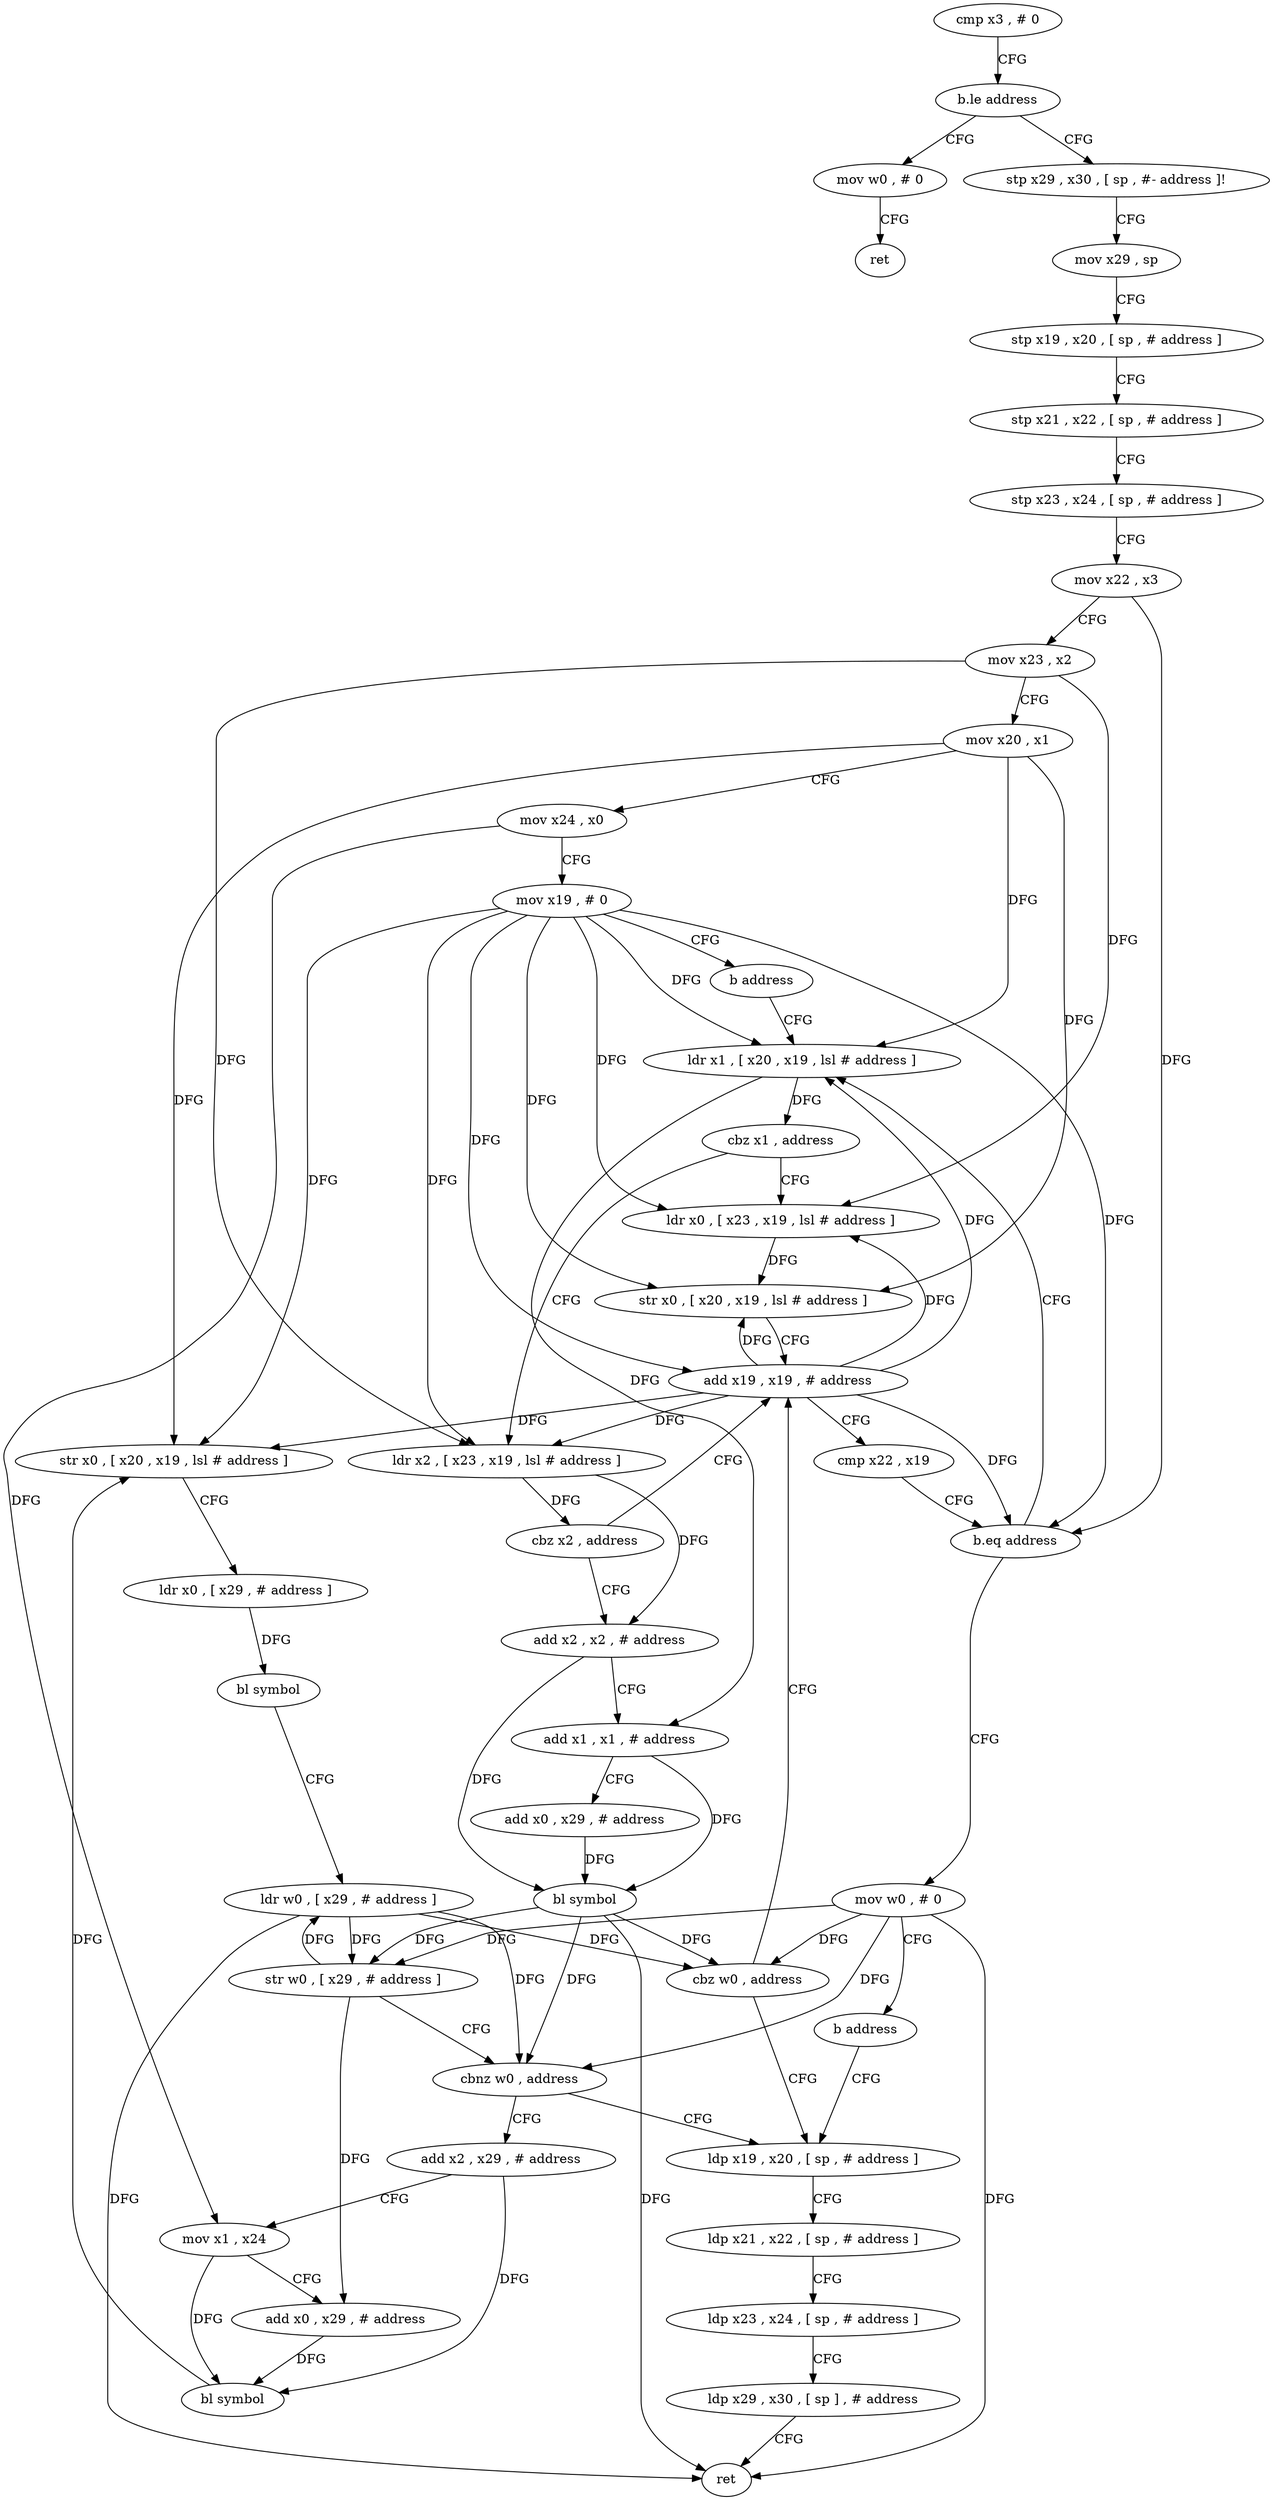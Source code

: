 digraph "func" {
"4346408" [label = "cmp x3 , # 0" ]
"4346412" [label = "b.le address" ]
"4346584" [label = "mov w0 , # 0" ]
"4346416" [label = "stp x29 , x30 , [ sp , #- address ]!" ]
"4346588" [label = "ret" ]
"4346420" [label = "mov x29 , sp" ]
"4346424" [label = "stp x19 , x20 , [ sp , # address ]" ]
"4346428" [label = "stp x21 , x22 , [ sp , # address ]" ]
"4346432" [label = "stp x23 , x24 , [ sp , # address ]" ]
"4346436" [label = "mov x22 , x3" ]
"4346440" [label = "mov x23 , x2" ]
"4346444" [label = "mov x20 , x1" ]
"4346448" [label = "mov x24 , x0" ]
"4346452" [label = "mov x19 , # 0" ]
"4346456" [label = "b address" ]
"4346480" [label = "ldr x1 , [ x20 , x19 , lsl # address ]" ]
"4346484" [label = "cbz x1 , address" ]
"4346460" [label = "ldr x0 , [ x23 , x19 , lsl # address ]" ]
"4346488" [label = "ldr x2 , [ x23 , x19 , lsl # address ]" ]
"4346464" [label = "str x0 , [ x20 , x19 , lsl # address ]" ]
"4346468" [label = "add x19 , x19 , # address" ]
"4346492" [label = "cbz x2 , address" ]
"4346496" [label = "add x2 , x2 , # address" ]
"4346576" [label = "mov w0 , # 0" ]
"4346580" [label = "b address" ]
"4346556" [label = "ldp x19 , x20 , [ sp , # address ]" ]
"4346472" [label = "cmp x22 , x19" ]
"4346476" [label = "b.eq address" ]
"4346500" [label = "add x1 , x1 , # address" ]
"4346504" [label = "add x0 , x29 , # address" ]
"4346508" [label = "bl symbol" ]
"4346512" [label = "str w0 , [ x29 , # address ]" ]
"4346516" [label = "cbnz w0 , address" ]
"4346520" [label = "add x2 , x29 , # address" ]
"4346560" [label = "ldp x21 , x22 , [ sp , # address ]" ]
"4346564" [label = "ldp x23 , x24 , [ sp , # address ]" ]
"4346568" [label = "ldp x29 , x30 , [ sp ] , # address" ]
"4346572" [label = "ret" ]
"4346524" [label = "mov x1 , x24" ]
"4346528" [label = "add x0 , x29 , # address" ]
"4346532" [label = "bl symbol" ]
"4346536" [label = "str x0 , [ x20 , x19 , lsl # address ]" ]
"4346540" [label = "ldr x0 , [ x29 , # address ]" ]
"4346544" [label = "bl symbol" ]
"4346548" [label = "ldr w0 , [ x29 , # address ]" ]
"4346552" [label = "cbz w0 , address" ]
"4346408" -> "4346412" [ label = "CFG" ]
"4346412" -> "4346584" [ label = "CFG" ]
"4346412" -> "4346416" [ label = "CFG" ]
"4346584" -> "4346588" [ label = "CFG" ]
"4346416" -> "4346420" [ label = "CFG" ]
"4346420" -> "4346424" [ label = "CFG" ]
"4346424" -> "4346428" [ label = "CFG" ]
"4346428" -> "4346432" [ label = "CFG" ]
"4346432" -> "4346436" [ label = "CFG" ]
"4346436" -> "4346440" [ label = "CFG" ]
"4346436" -> "4346476" [ label = "DFG" ]
"4346440" -> "4346444" [ label = "CFG" ]
"4346440" -> "4346460" [ label = "DFG" ]
"4346440" -> "4346488" [ label = "DFG" ]
"4346444" -> "4346448" [ label = "CFG" ]
"4346444" -> "4346480" [ label = "DFG" ]
"4346444" -> "4346464" [ label = "DFG" ]
"4346444" -> "4346536" [ label = "DFG" ]
"4346448" -> "4346452" [ label = "CFG" ]
"4346448" -> "4346524" [ label = "DFG" ]
"4346452" -> "4346456" [ label = "CFG" ]
"4346452" -> "4346480" [ label = "DFG" ]
"4346452" -> "4346460" [ label = "DFG" ]
"4346452" -> "4346464" [ label = "DFG" ]
"4346452" -> "4346488" [ label = "DFG" ]
"4346452" -> "4346468" [ label = "DFG" ]
"4346452" -> "4346476" [ label = "DFG" ]
"4346452" -> "4346536" [ label = "DFG" ]
"4346456" -> "4346480" [ label = "CFG" ]
"4346480" -> "4346484" [ label = "DFG" ]
"4346480" -> "4346500" [ label = "DFG" ]
"4346484" -> "4346460" [ label = "CFG" ]
"4346484" -> "4346488" [ label = "CFG" ]
"4346460" -> "4346464" [ label = "DFG" ]
"4346488" -> "4346492" [ label = "DFG" ]
"4346488" -> "4346496" [ label = "DFG" ]
"4346464" -> "4346468" [ label = "CFG" ]
"4346468" -> "4346472" [ label = "CFG" ]
"4346468" -> "4346480" [ label = "DFG" ]
"4346468" -> "4346460" [ label = "DFG" ]
"4346468" -> "4346488" [ label = "DFG" ]
"4346468" -> "4346464" [ label = "DFG" ]
"4346468" -> "4346476" [ label = "DFG" ]
"4346468" -> "4346536" [ label = "DFG" ]
"4346492" -> "4346468" [ label = "CFG" ]
"4346492" -> "4346496" [ label = "CFG" ]
"4346496" -> "4346500" [ label = "CFG" ]
"4346496" -> "4346508" [ label = "DFG" ]
"4346576" -> "4346580" [ label = "CFG" ]
"4346576" -> "4346512" [ label = "DFG" ]
"4346576" -> "4346516" [ label = "DFG" ]
"4346576" -> "4346572" [ label = "DFG" ]
"4346576" -> "4346552" [ label = "DFG" ]
"4346580" -> "4346556" [ label = "CFG" ]
"4346556" -> "4346560" [ label = "CFG" ]
"4346472" -> "4346476" [ label = "CFG" ]
"4346476" -> "4346576" [ label = "CFG" ]
"4346476" -> "4346480" [ label = "CFG" ]
"4346500" -> "4346504" [ label = "CFG" ]
"4346500" -> "4346508" [ label = "DFG" ]
"4346504" -> "4346508" [ label = "DFG" ]
"4346508" -> "4346512" [ label = "DFG" ]
"4346508" -> "4346516" [ label = "DFG" ]
"4346508" -> "4346572" [ label = "DFG" ]
"4346508" -> "4346552" [ label = "DFG" ]
"4346512" -> "4346516" [ label = "CFG" ]
"4346512" -> "4346548" [ label = "DFG" ]
"4346512" -> "4346528" [ label = "DFG" ]
"4346516" -> "4346556" [ label = "CFG" ]
"4346516" -> "4346520" [ label = "CFG" ]
"4346520" -> "4346524" [ label = "CFG" ]
"4346520" -> "4346532" [ label = "DFG" ]
"4346560" -> "4346564" [ label = "CFG" ]
"4346564" -> "4346568" [ label = "CFG" ]
"4346568" -> "4346572" [ label = "CFG" ]
"4346524" -> "4346528" [ label = "CFG" ]
"4346524" -> "4346532" [ label = "DFG" ]
"4346528" -> "4346532" [ label = "DFG" ]
"4346532" -> "4346536" [ label = "DFG" ]
"4346536" -> "4346540" [ label = "CFG" ]
"4346540" -> "4346544" [ label = "DFG" ]
"4346544" -> "4346548" [ label = "CFG" ]
"4346548" -> "4346552" [ label = "DFG" ]
"4346548" -> "4346512" [ label = "DFG" ]
"4346548" -> "4346516" [ label = "DFG" ]
"4346548" -> "4346572" [ label = "DFG" ]
"4346552" -> "4346468" [ label = "CFG" ]
"4346552" -> "4346556" [ label = "CFG" ]
}
